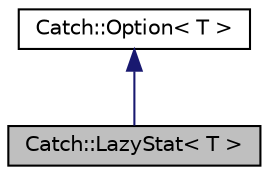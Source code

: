digraph "Catch::LazyStat&lt; T &gt;"
{
  edge [fontname="Helvetica",fontsize="10",labelfontname="Helvetica",labelfontsize="10"];
  node [fontname="Helvetica",fontsize="10",shape=record];
  Node1 [label="Catch::LazyStat\< T \>",height=0.2,width=0.4,color="black", fillcolor="grey75", style="filled", fontcolor="black"];
  Node2 -> Node1 [dir="back",color="midnightblue",fontsize="10",style="solid",fontname="Helvetica"];
  Node2 [label="Catch::Option\< T \>",height=0.2,width=0.4,color="black", fillcolor="white", style="filled",URL="$d7/dc7/classCatch_1_1Option.html"];
}
